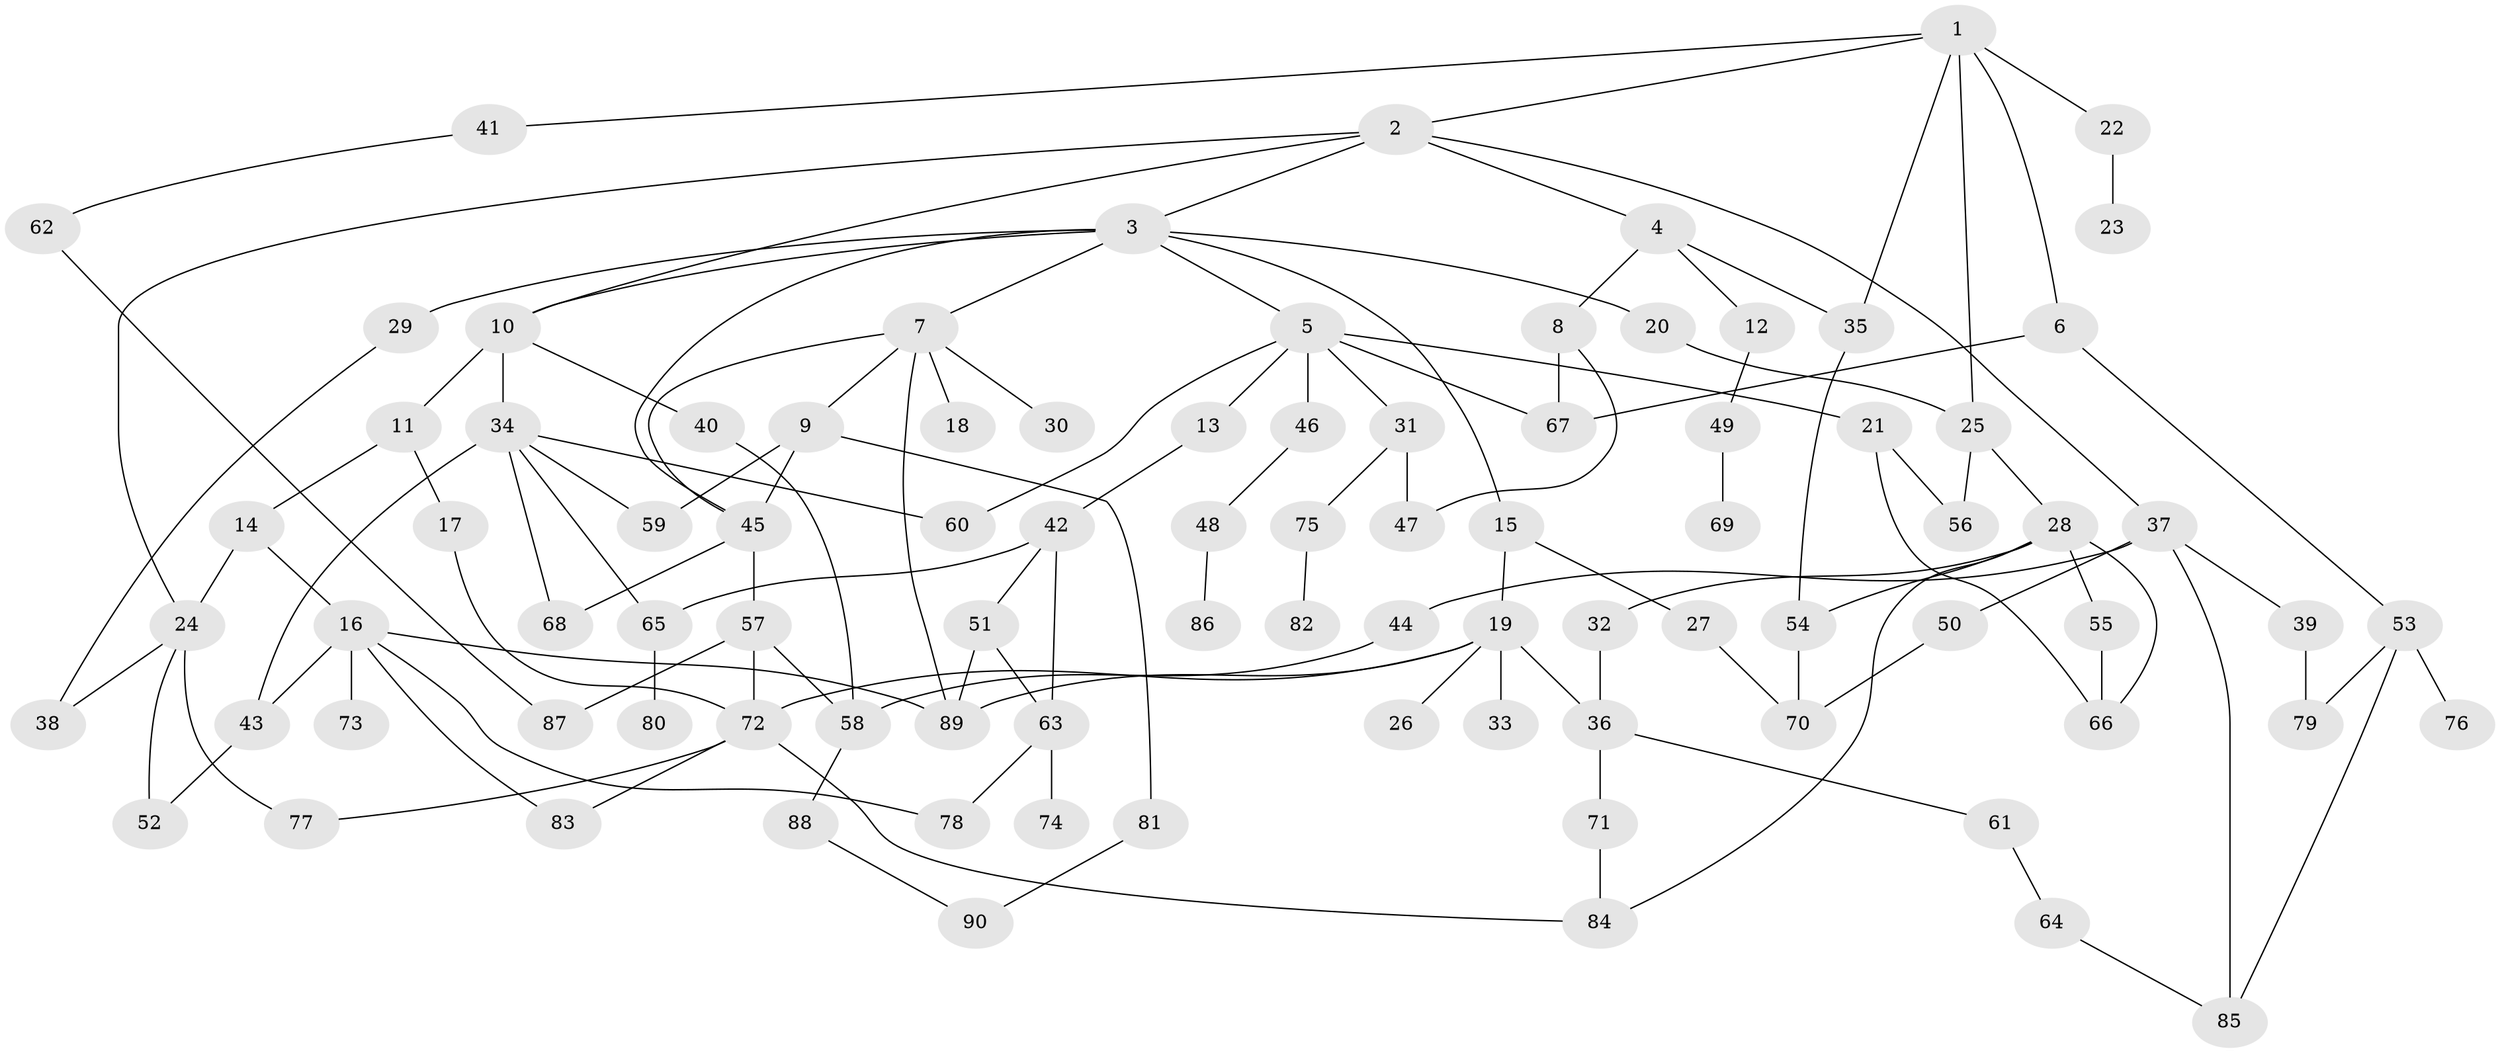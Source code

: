 // Generated by graph-tools (version 1.1) at 2025/13/03/09/25 04:13:25]
// undirected, 90 vertices, 130 edges
graph export_dot {
graph [start="1"]
  node [color=gray90,style=filled];
  1;
  2;
  3;
  4;
  5;
  6;
  7;
  8;
  9;
  10;
  11;
  12;
  13;
  14;
  15;
  16;
  17;
  18;
  19;
  20;
  21;
  22;
  23;
  24;
  25;
  26;
  27;
  28;
  29;
  30;
  31;
  32;
  33;
  34;
  35;
  36;
  37;
  38;
  39;
  40;
  41;
  42;
  43;
  44;
  45;
  46;
  47;
  48;
  49;
  50;
  51;
  52;
  53;
  54;
  55;
  56;
  57;
  58;
  59;
  60;
  61;
  62;
  63;
  64;
  65;
  66;
  67;
  68;
  69;
  70;
  71;
  72;
  73;
  74;
  75;
  76;
  77;
  78;
  79;
  80;
  81;
  82;
  83;
  84;
  85;
  86;
  87;
  88;
  89;
  90;
  1 -- 2;
  1 -- 6;
  1 -- 22;
  1 -- 41;
  1 -- 25;
  1 -- 35;
  2 -- 3;
  2 -- 4;
  2 -- 10;
  2 -- 37;
  2 -- 24;
  3 -- 5;
  3 -- 7;
  3 -- 15;
  3 -- 20;
  3 -- 29;
  3 -- 45;
  3 -- 10;
  4 -- 8;
  4 -- 12;
  4 -- 35;
  5 -- 13;
  5 -- 21;
  5 -- 31;
  5 -- 46;
  5 -- 60;
  5 -- 67;
  6 -- 53;
  6 -- 67;
  7 -- 9;
  7 -- 18;
  7 -- 30;
  7 -- 89;
  7 -- 45;
  8 -- 47;
  8 -- 67;
  9 -- 59;
  9 -- 81;
  9 -- 45;
  10 -- 11;
  10 -- 34;
  10 -- 40;
  11 -- 14;
  11 -- 17;
  12 -- 49;
  13 -- 42;
  14 -- 16;
  14 -- 24;
  15 -- 19;
  15 -- 27;
  16 -- 73;
  16 -- 83;
  16 -- 43;
  16 -- 78;
  16 -- 89;
  17 -- 72;
  19 -- 26;
  19 -- 33;
  19 -- 89;
  19 -- 72;
  19 -- 36;
  20 -- 25;
  21 -- 56;
  21 -- 66;
  22 -- 23;
  24 -- 38;
  24 -- 52;
  24 -- 77;
  25 -- 28;
  25 -- 56;
  27 -- 70;
  28 -- 32;
  28 -- 55;
  28 -- 66;
  28 -- 84;
  28 -- 54;
  29 -- 38;
  31 -- 75;
  31 -- 47;
  32 -- 36;
  34 -- 43;
  34 -- 65;
  34 -- 60;
  34 -- 68;
  34 -- 59;
  35 -- 54;
  36 -- 61;
  36 -- 71;
  37 -- 39;
  37 -- 44;
  37 -- 50;
  37 -- 85;
  39 -- 79;
  40 -- 58;
  41 -- 62;
  42 -- 51;
  42 -- 63;
  42 -- 65;
  43 -- 52;
  44 -- 58;
  45 -- 57;
  45 -- 68;
  46 -- 48;
  48 -- 86;
  49 -- 69;
  50 -- 70;
  51 -- 89;
  51 -- 63;
  53 -- 76;
  53 -- 85;
  53 -- 79;
  54 -- 70;
  55 -- 66;
  57 -- 58;
  57 -- 87;
  57 -- 72;
  58 -- 88;
  61 -- 64;
  62 -- 87;
  63 -- 74;
  63 -- 78;
  64 -- 85;
  65 -- 80;
  71 -- 84;
  72 -- 84;
  72 -- 77;
  72 -- 83;
  75 -- 82;
  81 -- 90;
  88 -- 90;
}
